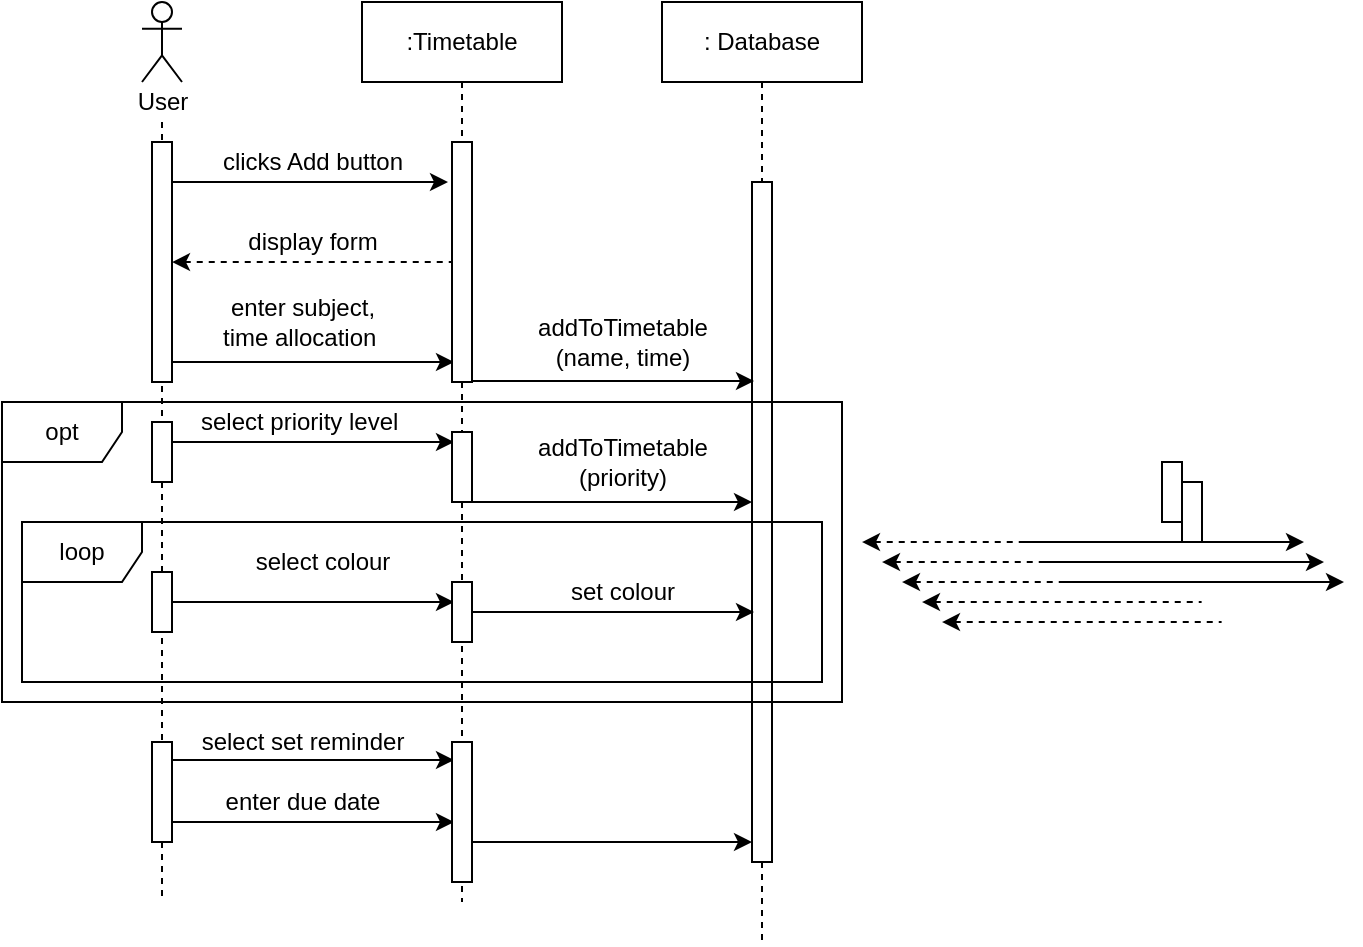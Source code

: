 <mxfile version="14.9.9" type="github">
  <diagram id="iu52rg2bMFQcI9aGM0fb" name="Page-1">
    <mxGraphModel dx="1888" dy="548" grid="1" gridSize="10" guides="1" tooltips="1" connect="1" arrows="1" fold="1" page="1" pageScale="1" pageWidth="850" pageHeight="1100" math="0" shadow="0">
      <root>
        <mxCell id="0" />
        <mxCell id="1" parent="0" />
        <mxCell id="l6OEePkHwcAdZu7ahC86-1" style="edgeStyle=orthogonalEdgeStyle;rounded=0;orthogonalLoop=1;jettySize=auto;html=1;endArrow=none;endFill=0;dashed=1;" parent="1" source="l6OEePkHwcAdZu7ahC86-12" edge="1">
          <mxGeometry relative="1" as="geometry">
            <mxPoint x="-690" y="510" as="targetPoint" />
            <mxPoint x="-690.5" y="-130.5" as="sourcePoint" />
            <Array as="points" />
          </mxGeometry>
        </mxCell>
        <mxCell id="l6OEePkHwcAdZu7ahC86-2" value="" style="shape=umlActor;verticalLabelPosition=bottom;verticalAlign=top;html=1;outlineConnect=0;" parent="1" vertex="1">
          <mxGeometry x="-700" y="60" width="20" height="40" as="geometry" />
        </mxCell>
        <mxCell id="l6OEePkHwcAdZu7ahC86-4" value=":Timetable" style="rounded=0;whiteSpace=wrap;html=1;" parent="1" vertex="1">
          <mxGeometry x="-590" y="60" width="100" height="40" as="geometry" />
        </mxCell>
        <mxCell id="l6OEePkHwcAdZu7ahC86-5" style="edgeStyle=orthogonalEdgeStyle;rounded=0;orthogonalLoop=1;jettySize=auto;html=1;endArrow=none;endFill=0;dashed=1;" parent="1" source="l6OEePkHwcAdZu7ahC86-6" edge="1">
          <mxGeometry relative="1" as="geometry">
            <mxPoint x="-390" y="530" as="targetPoint" />
          </mxGeometry>
        </mxCell>
        <mxCell id="l6OEePkHwcAdZu7ahC86-6" value=": Database" style="rounded=0;whiteSpace=wrap;html=1;" parent="1" vertex="1">
          <mxGeometry x="-440" y="60" width="100" height="40" as="geometry" />
        </mxCell>
        <mxCell id="l6OEePkHwcAdZu7ahC86-7" value="" style="endArrow=classic;html=1;" parent="1" edge="1">
          <mxGeometry width="50" height="50" relative="1" as="geometry">
            <mxPoint x="-690" y="150" as="sourcePoint" />
            <mxPoint x="-547" y="150" as="targetPoint" />
          </mxGeometry>
        </mxCell>
        <mxCell id="l6OEePkHwcAdZu7ahC86-8" value="clicks Add button" style="text;html=1;align=center;verticalAlign=middle;resizable=0;points=[];autosize=1;strokeColor=none;" parent="1" vertex="1">
          <mxGeometry x="-670" y="130" width="110" height="20" as="geometry" />
        </mxCell>
        <mxCell id="l6OEePkHwcAdZu7ahC86-9" value="" style="html=1;points=[];perimeter=orthogonalPerimeter;fillColor=#ffffff;" parent="1" vertex="1">
          <mxGeometry x="-695" y="130" width="10" height="120" as="geometry" />
        </mxCell>
        <mxCell id="l6OEePkHwcAdZu7ahC86-11" value="" style="html=1;points=[];perimeter=orthogonalPerimeter;fillColor=#ffffff;" parent="1" vertex="1">
          <mxGeometry x="-395" y="150" width="10" height="340" as="geometry" />
        </mxCell>
        <mxCell id="l6OEePkHwcAdZu7ahC86-12" value="User" style="text;html=1;align=center;verticalAlign=middle;resizable=0;points=[];autosize=1;strokeColor=none;" parent="1" vertex="1">
          <mxGeometry x="-710" y="100" width="40" height="20" as="geometry" />
        </mxCell>
        <mxCell id="l6OEePkHwcAdZu7ahC86-15" value="" style="endArrow=classic;html=1;" parent="1" edge="1">
          <mxGeometry width="50" height="50" relative="1" as="geometry">
            <mxPoint x="-685" y="240" as="sourcePoint" />
            <mxPoint x="-544" y="240" as="targetPoint" />
          </mxGeometry>
        </mxCell>
        <mxCell id="l6OEePkHwcAdZu7ahC86-19" value="" style="endArrow=none;html=1;entryX=-0.02;entryY=0.222;entryDx=0;entryDy=0;entryPerimeter=0;startArrow=classic;startFill=1;endFill=0;dashed=1;" parent="1" edge="1">
          <mxGeometry width="50" height="50" relative="1" as="geometry">
            <mxPoint x="-685" y="190.02" as="sourcePoint" />
            <mxPoint x="-545.2" y="190.0" as="targetPoint" />
          </mxGeometry>
        </mxCell>
        <mxCell id="l6OEePkHwcAdZu7ahC86-20" value="" style="endArrow=none;html=1;entryX=-0.02;entryY=0.222;entryDx=0;entryDy=0;entryPerimeter=0;startArrow=classic;startFill=1;endFill=0;dashed=1;" parent="1" edge="1">
          <mxGeometry width="50" height="50" relative="1" as="geometry">
            <mxPoint x="-340.0" y="330.02" as="sourcePoint" />
            <mxPoint x="-200.2" y="330" as="targetPoint" />
          </mxGeometry>
        </mxCell>
        <mxCell id="l6OEePkHwcAdZu7ahC86-24" value="" style="edgeStyle=orthogonalEdgeStyle;rounded=0;orthogonalLoop=1;jettySize=auto;html=1;endArrow=none;endFill=0;dashed=1;" parent="1" source="l6OEePkHwcAdZu7ahC86-4" edge="1">
          <mxGeometry relative="1" as="geometry">
            <mxPoint x="-540" y="510" as="targetPoint" />
            <mxPoint x="-540" y="100" as="sourcePoint" />
            <Array as="points">
              <mxPoint x="-540" y="190" />
              <mxPoint x="-540" y="190" />
            </Array>
          </mxGeometry>
        </mxCell>
        <mxCell id="l6OEePkHwcAdZu7ahC86-10" value="" style="html=1;points=[];perimeter=orthogonalPerimeter;fillColor=#FFFFFF;" parent="1" vertex="1">
          <mxGeometry x="-545" y="130" width="10" height="120" as="geometry" />
        </mxCell>
        <mxCell id="6Z9NZlcsInPV9KQ9pKIT-1" value="display form" style="text;html=1;align=center;verticalAlign=middle;resizable=0;points=[];autosize=1;strokeColor=none;" vertex="1" parent="1">
          <mxGeometry x="-655" y="170" width="80" height="20" as="geometry" />
        </mxCell>
        <mxCell id="6Z9NZlcsInPV9KQ9pKIT-2" value="enter subject, &lt;br&gt;time allocation&amp;nbsp;" style="text;html=1;align=center;verticalAlign=middle;resizable=0;points=[];autosize=1;strokeColor=none;" vertex="1" parent="1">
          <mxGeometry x="-670" y="205" width="100" height="30" as="geometry" />
        </mxCell>
        <mxCell id="6Z9NZlcsInPV9KQ9pKIT-3" value="" style="endArrow=classic;html=1;" edge="1" parent="1">
          <mxGeometry width="50" height="50" relative="1" as="geometry">
            <mxPoint x="-685" y="280" as="sourcePoint" />
            <mxPoint x="-544" y="280" as="targetPoint" />
          </mxGeometry>
        </mxCell>
        <mxCell id="6Z9NZlcsInPV9KQ9pKIT-4" value="" style="endArrow=classic;html=1;" edge="1" parent="1">
          <mxGeometry width="50" height="50" relative="1" as="geometry">
            <mxPoint x="-536" y="310" as="sourcePoint" />
            <mxPoint x="-395" y="310" as="targetPoint" />
          </mxGeometry>
        </mxCell>
        <mxCell id="6Z9NZlcsInPV9KQ9pKIT-5" value="" style="endArrow=classic;html=1;" edge="1" parent="1">
          <mxGeometry width="50" height="50" relative="1" as="geometry">
            <mxPoint x="-535" y="249.5" as="sourcePoint" />
            <mxPoint x="-394" y="249.5" as="targetPoint" />
          </mxGeometry>
        </mxCell>
        <mxCell id="6Z9NZlcsInPV9KQ9pKIT-6" value="" style="endArrow=classic;html=1;" edge="1" parent="1">
          <mxGeometry width="50" height="50" relative="1" as="geometry">
            <mxPoint x="-685" y="439" as="sourcePoint" />
            <mxPoint x="-544" y="439" as="targetPoint" />
          </mxGeometry>
        </mxCell>
        <mxCell id="6Z9NZlcsInPV9KQ9pKIT-7" value="" style="endArrow=classic;html=1;" edge="1" parent="1">
          <mxGeometry width="50" height="50" relative="1" as="geometry">
            <mxPoint x="-536" y="480" as="sourcePoint" />
            <mxPoint x="-395" y="480" as="targetPoint" />
          </mxGeometry>
        </mxCell>
        <mxCell id="6Z9NZlcsInPV9KQ9pKIT-8" value="" style="endArrow=classic;html=1;" edge="1" parent="1">
          <mxGeometry width="50" height="50" relative="1" as="geometry">
            <mxPoint x="-535" y="365" as="sourcePoint" />
            <mxPoint x="-394" y="365" as="targetPoint" />
          </mxGeometry>
        </mxCell>
        <mxCell id="6Z9NZlcsInPV9KQ9pKIT-12" value="" style="endArrow=none;html=1;entryX=-0.02;entryY=0.222;entryDx=0;entryDy=0;entryPerimeter=0;startArrow=classic;startFill=1;endFill=0;dashed=1;" edge="1" parent="1">
          <mxGeometry width="50" height="50" relative="1" as="geometry">
            <mxPoint x="-330" y="340.02" as="sourcePoint" />
            <mxPoint x="-190.2" y="340" as="targetPoint" />
          </mxGeometry>
        </mxCell>
        <mxCell id="6Z9NZlcsInPV9KQ9pKIT-13" value="" style="endArrow=none;html=1;entryX=-0.02;entryY=0.222;entryDx=0;entryDy=0;entryPerimeter=0;startArrow=classic;startFill=1;endFill=0;dashed=1;" edge="1" parent="1">
          <mxGeometry width="50" height="50" relative="1" as="geometry">
            <mxPoint x="-320" y="350.02" as="sourcePoint" />
            <mxPoint x="-180.2" y="350" as="targetPoint" />
          </mxGeometry>
        </mxCell>
        <mxCell id="6Z9NZlcsInPV9KQ9pKIT-14" value="" style="endArrow=none;html=1;entryX=-0.02;entryY=0.222;entryDx=0;entryDy=0;entryPerimeter=0;startArrow=classic;startFill=1;endFill=0;dashed=1;" edge="1" parent="1">
          <mxGeometry width="50" height="50" relative="1" as="geometry">
            <mxPoint x="-310" y="360.02" as="sourcePoint" />
            <mxPoint x="-170.2" y="360" as="targetPoint" />
          </mxGeometry>
        </mxCell>
        <mxCell id="6Z9NZlcsInPV9KQ9pKIT-15" value="" style="endArrow=none;html=1;entryX=-0.02;entryY=0.222;entryDx=0;entryDy=0;entryPerimeter=0;startArrow=classic;startFill=1;endFill=0;dashed=1;" edge="1" parent="1">
          <mxGeometry width="50" height="50" relative="1" as="geometry">
            <mxPoint x="-300" y="370.02" as="sourcePoint" />
            <mxPoint x="-160.2" y="370" as="targetPoint" />
          </mxGeometry>
        </mxCell>
        <mxCell id="6Z9NZlcsInPV9KQ9pKIT-16" value="opt" style="shape=umlFrame;whiteSpace=wrap;html=1;fillColor=#FFFFFF;" vertex="1" parent="1">
          <mxGeometry x="-770" y="260" width="420" height="150" as="geometry" />
        </mxCell>
        <mxCell id="6Z9NZlcsInPV9KQ9pKIT-17" value="select priority level&amp;nbsp;" style="text;html=1;align=center;verticalAlign=middle;resizable=0;points=[];autosize=1;strokeColor=none;" vertex="1" parent="1">
          <mxGeometry x="-680" y="260" width="120" height="20" as="geometry" />
        </mxCell>
        <mxCell id="6Z9NZlcsInPV9KQ9pKIT-18" value="addToTimetable&lt;br&gt;(name, time)&lt;span style=&quot;color: rgba(0 , 0 , 0 , 0) ; font-family: monospace ; font-size: 0px&quot;&gt;%3CmxGraphModel%3E%3Croot%3E%3CmxCell%20id%3D%220%22%2F%3E%3CmxCell%20id%3D%221%22%20parent%3D%220%22%2F%3E%3CmxCell%20id%3D%222%22%20value%3D%22%22%20style%3D%22endArrow%3Dnone%3Bhtml%3D1%3BentryX%3D-0.02%3BentryY%3D0.222%3BentryDx%3D0%3BentryDy%3D0%3BentryPerimeter%3D0%3BstartArrow%3Dclassic%3BstartFill%3D1%3BendFill%3D0%3Bdashed%3D1%3B%22%20edge%3D%221%22%20parent%3D%221%22%3E%3CmxGeometry%20width%3D%2250%22%20height%3D%2250%22%20relative%3D%221%22%20as%3D%22geometry%22%3E%3CmxPoint%20x%3D%22-340%22%20y%3D%22330.02%22%20as%3D%22sourcePoint%22%2F%3E%3CmxPoint%20x%3D%22-200.2%22%20y%3D%22330%22%20as%3D%22targetPoint%22%2F%3E%3C%2FmxGeometry%3E%3C%2FmxCell%3E%3C%2Froot%3E%3C%2FmxGraphModel%3E&lt;/span&gt;" style="text;html=1;align=center;verticalAlign=middle;resizable=0;points=[];autosize=1;strokeColor=none;" vertex="1" parent="1">
          <mxGeometry x="-510" y="210" width="100" height="40" as="geometry" />
        </mxCell>
        <mxCell id="6Z9NZlcsInPV9KQ9pKIT-19" value="addToTimetable&lt;br&gt;(priority)&lt;span style=&quot;color: rgba(0 , 0 , 0 , 0) ; font-family: monospace ; font-size: 0px&quot;&gt;%3CmxGraphModel%3E%3Croot%3E%3CmxCell%20id%3D%220%22%2F%3E%3CmxCell%20id%3D%221%22%20parent%3D%220%22%2F%3E%3CmxCell%20id%3D%222%22%20value%3D%22%22%20style%3D%22endArrow%3Dnone%3Bhtml%3D1%3BentryX%3D-0.02%3BentryY%3D0.222%3BentryDx%3D0%3BentryDy%3D0%3BentryPerimeter%3D0%3BstartArrow%3Dclassic%3BstartFill%3D1%3BendFill%3D0%3Bdashed%3D1%3B%22%20edge%3D%221%22%20parent%3D%221%22%3E%3CmxGeometry%20width%3D%2250%22%20height%3D%2250%22%20relative%3D%221%22%20as%3D%22geometry%22%3E%3CmxPoint%20x%3D%22-340%22%20y%3D%22330.02%22%20as%3D%22sourcePoint%22%2F%3E%3CmxPoint%20x%3D%22-200.2%22%20y%3D%22330%22%20as%3D%22targetPoint%22%2F%3E%3C%2FmxGeometry%3E%3C%2FmxCell%3E%3C%2Froot%3E%3C%2FmxGraphModel%3E&lt;/span&gt;" style="text;html=1;align=center;verticalAlign=middle;resizable=0;points=[];autosize=1;strokeColor=none;" vertex="1" parent="1">
          <mxGeometry x="-510" y="270" width="100" height="40" as="geometry" />
        </mxCell>
        <mxCell id="6Z9NZlcsInPV9KQ9pKIT-20" value="select set reminder" style="text;html=1;align=center;verticalAlign=middle;resizable=0;points=[];autosize=1;strokeColor=none;" vertex="1" parent="1">
          <mxGeometry x="-680" y="420" width="120" height="20" as="geometry" />
        </mxCell>
        <mxCell id="6Z9NZlcsInPV9KQ9pKIT-21" value="loop" style="shape=umlFrame;whiteSpace=wrap;html=1;fillColor=#FFFFFF;" vertex="1" parent="1">
          <mxGeometry x="-760" y="320" width="400" height="80" as="geometry" />
        </mxCell>
        <mxCell id="6Z9NZlcsInPV9KQ9pKIT-22" value="" style="endArrow=classic;html=1;" edge="1" parent="1">
          <mxGeometry width="50" height="50" relative="1" as="geometry">
            <mxPoint x="-685" y="360" as="sourcePoint" />
            <mxPoint x="-544" y="360" as="targetPoint" />
          </mxGeometry>
        </mxCell>
        <mxCell id="6Z9NZlcsInPV9KQ9pKIT-23" value="" style="endArrow=classic;html=1;" edge="1" parent="1">
          <mxGeometry width="50" height="50" relative="1" as="geometry">
            <mxPoint x="-685" y="470" as="sourcePoint" />
            <mxPoint x="-544" y="470" as="targetPoint" />
          </mxGeometry>
        </mxCell>
        <mxCell id="6Z9NZlcsInPV9KQ9pKIT-24" value="" style="endArrow=classic;html=1;" edge="1" parent="1">
          <mxGeometry width="50" height="50" relative="1" as="geometry">
            <mxPoint x="-260" y="330" as="sourcePoint" />
            <mxPoint x="-119" y="330" as="targetPoint" />
          </mxGeometry>
        </mxCell>
        <mxCell id="6Z9NZlcsInPV9KQ9pKIT-25" value="" style="endArrow=classic;html=1;" edge="1" parent="1">
          <mxGeometry width="50" height="50" relative="1" as="geometry">
            <mxPoint x="-250" y="340" as="sourcePoint" />
            <mxPoint x="-109" y="340" as="targetPoint" />
          </mxGeometry>
        </mxCell>
        <mxCell id="6Z9NZlcsInPV9KQ9pKIT-26" value="" style="endArrow=classic;html=1;" edge="1" parent="1">
          <mxGeometry width="50" height="50" relative="1" as="geometry">
            <mxPoint x="-240" y="350" as="sourcePoint" />
            <mxPoint x="-99" y="350" as="targetPoint" />
          </mxGeometry>
        </mxCell>
        <mxCell id="6Z9NZlcsInPV9KQ9pKIT-27" value="select colour" style="text;html=1;align=center;verticalAlign=middle;resizable=0;points=[];autosize=1;strokeColor=none;" vertex="1" parent="1">
          <mxGeometry x="-650" y="330" width="80" height="20" as="geometry" />
        </mxCell>
        <mxCell id="6Z9NZlcsInPV9KQ9pKIT-28" value="set colour" style="text;html=1;align=center;verticalAlign=middle;resizable=0;points=[];autosize=1;strokeColor=none;" vertex="1" parent="1">
          <mxGeometry x="-495" y="345" width="70" height="20" as="geometry" />
        </mxCell>
        <mxCell id="6Z9NZlcsInPV9KQ9pKIT-31" value="" style="html=1;points=[];perimeter=orthogonalPerimeter;fillColor=#FFFFFF;" vertex="1" parent="1">
          <mxGeometry x="-695" y="430" width="10" height="50" as="geometry" />
        </mxCell>
        <mxCell id="6Z9NZlcsInPV9KQ9pKIT-32" value="" style="html=1;points=[];perimeter=orthogonalPerimeter;fillColor=#FFFFFF;" vertex="1" parent="1">
          <mxGeometry x="-545" y="350" width="10" height="30" as="geometry" />
        </mxCell>
        <mxCell id="6Z9NZlcsInPV9KQ9pKIT-33" value="" style="html=1;points=[];perimeter=orthogonalPerimeter;fillColor=#FFFFFF;" vertex="1" parent="1">
          <mxGeometry x="-695" y="345" width="10" height="30" as="geometry" />
        </mxCell>
        <mxCell id="6Z9NZlcsInPV9KQ9pKIT-34" value="" style="html=1;points=[];perimeter=orthogonalPerimeter;fillColor=#FFFFFF;" vertex="1" parent="1">
          <mxGeometry x="-695" y="270" width="10" height="30" as="geometry" />
        </mxCell>
        <mxCell id="6Z9NZlcsInPV9KQ9pKIT-35" value="" style="html=1;points=[];perimeter=orthogonalPerimeter;fillColor=#FFFFFF;" vertex="1" parent="1">
          <mxGeometry x="-545" y="430" width="10" height="70" as="geometry" />
        </mxCell>
        <mxCell id="6Z9NZlcsInPV9KQ9pKIT-36" value="" style="html=1;points=[];perimeter=orthogonalPerimeter;fillColor=#FFFFFF;" vertex="1" parent="1">
          <mxGeometry x="-190" y="290" width="10" height="30" as="geometry" />
        </mxCell>
        <mxCell id="6Z9NZlcsInPV9KQ9pKIT-37" value="" style="html=1;points=[];perimeter=orthogonalPerimeter;fillColor=#FFFFFF;" vertex="1" parent="1">
          <mxGeometry x="-180" y="300" width="10" height="30" as="geometry" />
        </mxCell>
        <mxCell id="6Z9NZlcsInPV9KQ9pKIT-38" value="" style="html=1;points=[];perimeter=orthogonalPerimeter;fillColor=#FFFFFF;" vertex="1" parent="1">
          <mxGeometry x="-545" y="275" width="10" height="35" as="geometry" />
        </mxCell>
        <mxCell id="6Z9NZlcsInPV9KQ9pKIT-39" value="enter due date" style="text;html=1;align=center;verticalAlign=middle;resizable=0;points=[];autosize=1;strokeColor=none;" vertex="1" parent="1">
          <mxGeometry x="-665" y="450" width="90" height="20" as="geometry" />
        </mxCell>
      </root>
    </mxGraphModel>
  </diagram>
</mxfile>
